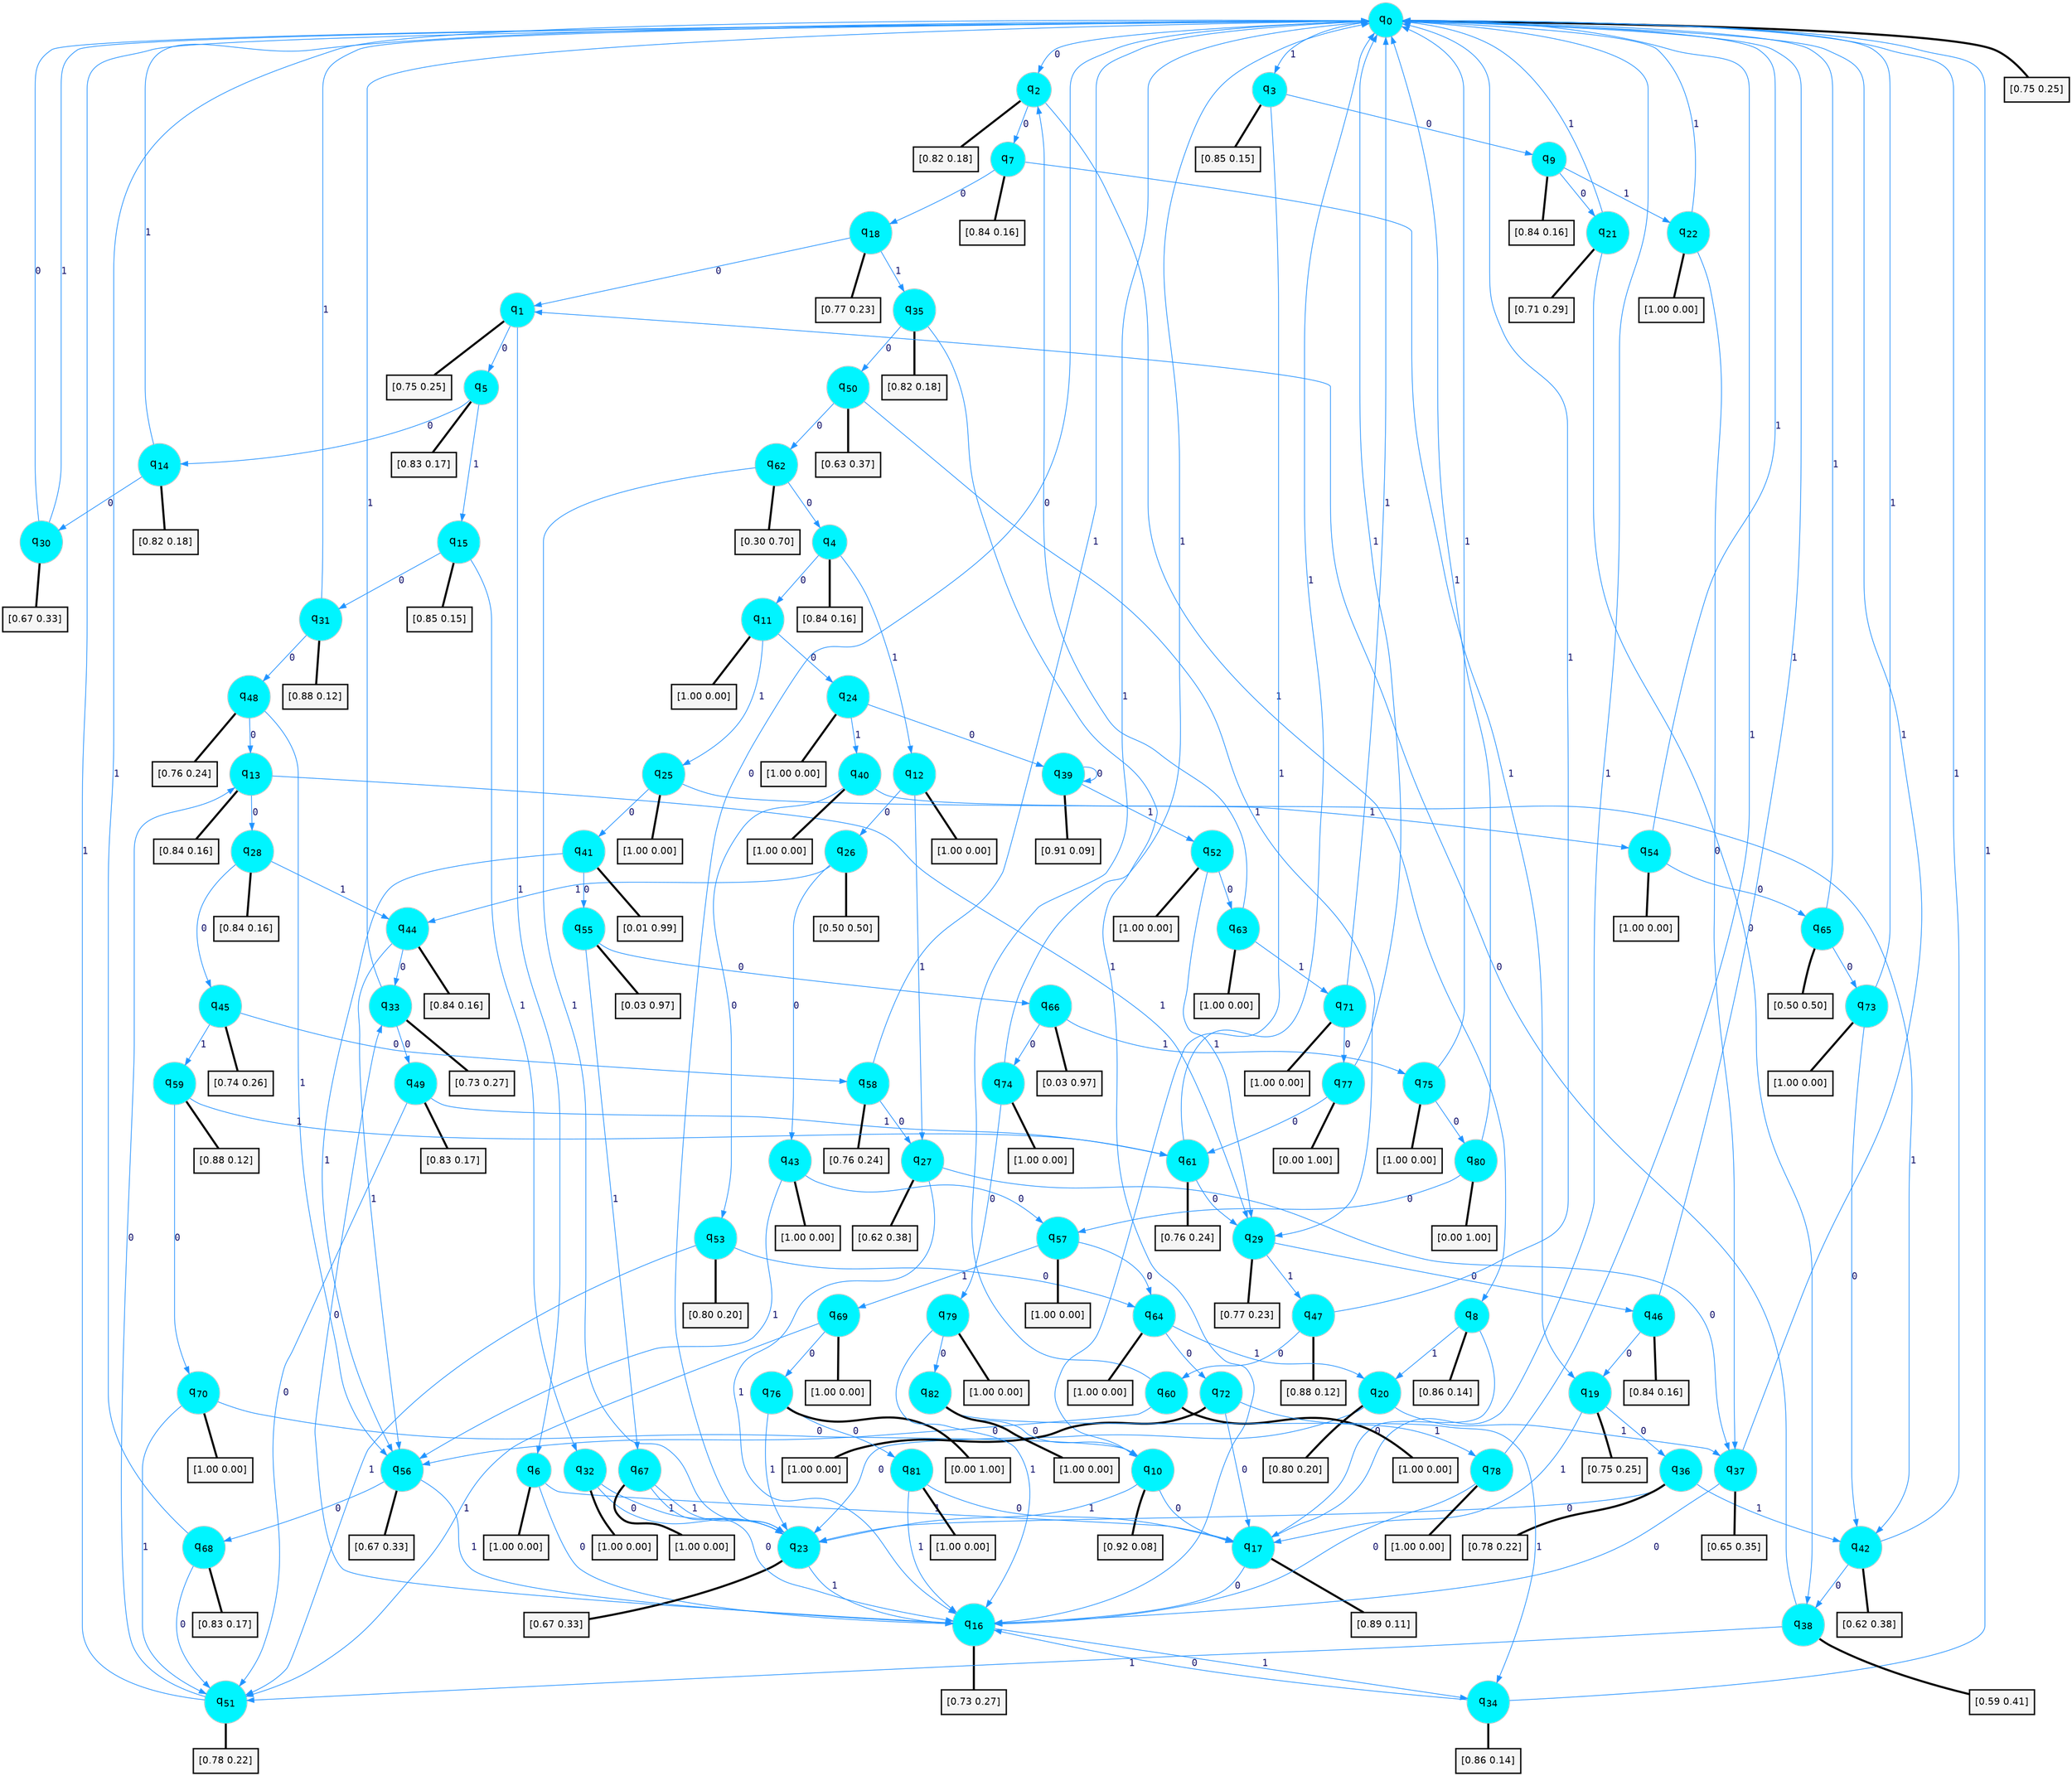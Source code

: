 digraph G {
graph [
bgcolor=transparent, dpi=300, rankdir=TD, size="40,25"];
node [
color=gray, fillcolor=turquoise1, fontcolor=black, fontname=Helvetica, fontsize=16, fontweight=bold, shape=circle, style=filled];
edge [
arrowsize=1, color=dodgerblue1, fontcolor=midnightblue, fontname=courier, fontweight=bold, penwidth=1, style=solid, weight=20];
0[label=<q<SUB>0</SUB>>];
1[label=<q<SUB>1</SUB>>];
2[label=<q<SUB>2</SUB>>];
3[label=<q<SUB>3</SUB>>];
4[label=<q<SUB>4</SUB>>];
5[label=<q<SUB>5</SUB>>];
6[label=<q<SUB>6</SUB>>];
7[label=<q<SUB>7</SUB>>];
8[label=<q<SUB>8</SUB>>];
9[label=<q<SUB>9</SUB>>];
10[label=<q<SUB>10</SUB>>];
11[label=<q<SUB>11</SUB>>];
12[label=<q<SUB>12</SUB>>];
13[label=<q<SUB>13</SUB>>];
14[label=<q<SUB>14</SUB>>];
15[label=<q<SUB>15</SUB>>];
16[label=<q<SUB>16</SUB>>];
17[label=<q<SUB>17</SUB>>];
18[label=<q<SUB>18</SUB>>];
19[label=<q<SUB>19</SUB>>];
20[label=<q<SUB>20</SUB>>];
21[label=<q<SUB>21</SUB>>];
22[label=<q<SUB>22</SUB>>];
23[label=<q<SUB>23</SUB>>];
24[label=<q<SUB>24</SUB>>];
25[label=<q<SUB>25</SUB>>];
26[label=<q<SUB>26</SUB>>];
27[label=<q<SUB>27</SUB>>];
28[label=<q<SUB>28</SUB>>];
29[label=<q<SUB>29</SUB>>];
30[label=<q<SUB>30</SUB>>];
31[label=<q<SUB>31</SUB>>];
32[label=<q<SUB>32</SUB>>];
33[label=<q<SUB>33</SUB>>];
34[label=<q<SUB>34</SUB>>];
35[label=<q<SUB>35</SUB>>];
36[label=<q<SUB>36</SUB>>];
37[label=<q<SUB>37</SUB>>];
38[label=<q<SUB>38</SUB>>];
39[label=<q<SUB>39</SUB>>];
40[label=<q<SUB>40</SUB>>];
41[label=<q<SUB>41</SUB>>];
42[label=<q<SUB>42</SUB>>];
43[label=<q<SUB>43</SUB>>];
44[label=<q<SUB>44</SUB>>];
45[label=<q<SUB>45</SUB>>];
46[label=<q<SUB>46</SUB>>];
47[label=<q<SUB>47</SUB>>];
48[label=<q<SUB>48</SUB>>];
49[label=<q<SUB>49</SUB>>];
50[label=<q<SUB>50</SUB>>];
51[label=<q<SUB>51</SUB>>];
52[label=<q<SUB>52</SUB>>];
53[label=<q<SUB>53</SUB>>];
54[label=<q<SUB>54</SUB>>];
55[label=<q<SUB>55</SUB>>];
56[label=<q<SUB>56</SUB>>];
57[label=<q<SUB>57</SUB>>];
58[label=<q<SUB>58</SUB>>];
59[label=<q<SUB>59</SUB>>];
60[label=<q<SUB>60</SUB>>];
61[label=<q<SUB>61</SUB>>];
62[label=<q<SUB>62</SUB>>];
63[label=<q<SUB>63</SUB>>];
64[label=<q<SUB>64</SUB>>];
65[label=<q<SUB>65</SUB>>];
66[label=<q<SUB>66</SUB>>];
67[label=<q<SUB>67</SUB>>];
68[label=<q<SUB>68</SUB>>];
69[label=<q<SUB>69</SUB>>];
70[label=<q<SUB>70</SUB>>];
71[label=<q<SUB>71</SUB>>];
72[label=<q<SUB>72</SUB>>];
73[label=<q<SUB>73</SUB>>];
74[label=<q<SUB>74</SUB>>];
75[label=<q<SUB>75</SUB>>];
76[label=<q<SUB>76</SUB>>];
77[label=<q<SUB>77</SUB>>];
78[label=<q<SUB>78</SUB>>];
79[label=<q<SUB>79</SUB>>];
80[label=<q<SUB>80</SUB>>];
81[label=<q<SUB>81</SUB>>];
82[label=<q<SUB>82</SUB>>];
83[label="[0.75 0.25]", shape=box,fontcolor=black, fontname=Helvetica, fontsize=14, penwidth=2, fillcolor=whitesmoke,color=black];
84[label="[0.75 0.25]", shape=box,fontcolor=black, fontname=Helvetica, fontsize=14, penwidth=2, fillcolor=whitesmoke,color=black];
85[label="[0.82 0.18]", shape=box,fontcolor=black, fontname=Helvetica, fontsize=14, penwidth=2, fillcolor=whitesmoke,color=black];
86[label="[0.85 0.15]", shape=box,fontcolor=black, fontname=Helvetica, fontsize=14, penwidth=2, fillcolor=whitesmoke,color=black];
87[label="[0.84 0.16]", shape=box,fontcolor=black, fontname=Helvetica, fontsize=14, penwidth=2, fillcolor=whitesmoke,color=black];
88[label="[0.83 0.17]", shape=box,fontcolor=black, fontname=Helvetica, fontsize=14, penwidth=2, fillcolor=whitesmoke,color=black];
89[label="[1.00 0.00]", shape=box,fontcolor=black, fontname=Helvetica, fontsize=14, penwidth=2, fillcolor=whitesmoke,color=black];
90[label="[0.84 0.16]", shape=box,fontcolor=black, fontname=Helvetica, fontsize=14, penwidth=2, fillcolor=whitesmoke,color=black];
91[label="[0.86 0.14]", shape=box,fontcolor=black, fontname=Helvetica, fontsize=14, penwidth=2, fillcolor=whitesmoke,color=black];
92[label="[0.84 0.16]", shape=box,fontcolor=black, fontname=Helvetica, fontsize=14, penwidth=2, fillcolor=whitesmoke,color=black];
93[label="[0.92 0.08]", shape=box,fontcolor=black, fontname=Helvetica, fontsize=14, penwidth=2, fillcolor=whitesmoke,color=black];
94[label="[1.00 0.00]", shape=box,fontcolor=black, fontname=Helvetica, fontsize=14, penwidth=2, fillcolor=whitesmoke,color=black];
95[label="[1.00 0.00]", shape=box,fontcolor=black, fontname=Helvetica, fontsize=14, penwidth=2, fillcolor=whitesmoke,color=black];
96[label="[0.84 0.16]", shape=box,fontcolor=black, fontname=Helvetica, fontsize=14, penwidth=2, fillcolor=whitesmoke,color=black];
97[label="[0.82 0.18]", shape=box,fontcolor=black, fontname=Helvetica, fontsize=14, penwidth=2, fillcolor=whitesmoke,color=black];
98[label="[0.85 0.15]", shape=box,fontcolor=black, fontname=Helvetica, fontsize=14, penwidth=2, fillcolor=whitesmoke,color=black];
99[label="[0.73 0.27]", shape=box,fontcolor=black, fontname=Helvetica, fontsize=14, penwidth=2, fillcolor=whitesmoke,color=black];
100[label="[0.89 0.11]", shape=box,fontcolor=black, fontname=Helvetica, fontsize=14, penwidth=2, fillcolor=whitesmoke,color=black];
101[label="[0.77 0.23]", shape=box,fontcolor=black, fontname=Helvetica, fontsize=14, penwidth=2, fillcolor=whitesmoke,color=black];
102[label="[0.75 0.25]", shape=box,fontcolor=black, fontname=Helvetica, fontsize=14, penwidth=2, fillcolor=whitesmoke,color=black];
103[label="[0.80 0.20]", shape=box,fontcolor=black, fontname=Helvetica, fontsize=14, penwidth=2, fillcolor=whitesmoke,color=black];
104[label="[0.71 0.29]", shape=box,fontcolor=black, fontname=Helvetica, fontsize=14, penwidth=2, fillcolor=whitesmoke,color=black];
105[label="[1.00 0.00]", shape=box,fontcolor=black, fontname=Helvetica, fontsize=14, penwidth=2, fillcolor=whitesmoke,color=black];
106[label="[0.67 0.33]", shape=box,fontcolor=black, fontname=Helvetica, fontsize=14, penwidth=2, fillcolor=whitesmoke,color=black];
107[label="[1.00 0.00]", shape=box,fontcolor=black, fontname=Helvetica, fontsize=14, penwidth=2, fillcolor=whitesmoke,color=black];
108[label="[1.00 0.00]", shape=box,fontcolor=black, fontname=Helvetica, fontsize=14, penwidth=2, fillcolor=whitesmoke,color=black];
109[label="[0.50 0.50]", shape=box,fontcolor=black, fontname=Helvetica, fontsize=14, penwidth=2, fillcolor=whitesmoke,color=black];
110[label="[0.62 0.38]", shape=box,fontcolor=black, fontname=Helvetica, fontsize=14, penwidth=2, fillcolor=whitesmoke,color=black];
111[label="[0.84 0.16]", shape=box,fontcolor=black, fontname=Helvetica, fontsize=14, penwidth=2, fillcolor=whitesmoke,color=black];
112[label="[0.77 0.23]", shape=box,fontcolor=black, fontname=Helvetica, fontsize=14, penwidth=2, fillcolor=whitesmoke,color=black];
113[label="[0.67 0.33]", shape=box,fontcolor=black, fontname=Helvetica, fontsize=14, penwidth=2, fillcolor=whitesmoke,color=black];
114[label="[0.88 0.12]", shape=box,fontcolor=black, fontname=Helvetica, fontsize=14, penwidth=2, fillcolor=whitesmoke,color=black];
115[label="[1.00 0.00]", shape=box,fontcolor=black, fontname=Helvetica, fontsize=14, penwidth=2, fillcolor=whitesmoke,color=black];
116[label="[0.73 0.27]", shape=box,fontcolor=black, fontname=Helvetica, fontsize=14, penwidth=2, fillcolor=whitesmoke,color=black];
117[label="[0.86 0.14]", shape=box,fontcolor=black, fontname=Helvetica, fontsize=14, penwidth=2, fillcolor=whitesmoke,color=black];
118[label="[0.82 0.18]", shape=box,fontcolor=black, fontname=Helvetica, fontsize=14, penwidth=2, fillcolor=whitesmoke,color=black];
119[label="[0.78 0.22]", shape=box,fontcolor=black, fontname=Helvetica, fontsize=14, penwidth=2, fillcolor=whitesmoke,color=black];
120[label="[0.65 0.35]", shape=box,fontcolor=black, fontname=Helvetica, fontsize=14, penwidth=2, fillcolor=whitesmoke,color=black];
121[label="[0.59 0.41]", shape=box,fontcolor=black, fontname=Helvetica, fontsize=14, penwidth=2, fillcolor=whitesmoke,color=black];
122[label="[0.91 0.09]", shape=box,fontcolor=black, fontname=Helvetica, fontsize=14, penwidth=2, fillcolor=whitesmoke,color=black];
123[label="[1.00 0.00]", shape=box,fontcolor=black, fontname=Helvetica, fontsize=14, penwidth=2, fillcolor=whitesmoke,color=black];
124[label="[0.01 0.99]", shape=box,fontcolor=black, fontname=Helvetica, fontsize=14, penwidth=2, fillcolor=whitesmoke,color=black];
125[label="[0.62 0.38]", shape=box,fontcolor=black, fontname=Helvetica, fontsize=14, penwidth=2, fillcolor=whitesmoke,color=black];
126[label="[1.00 0.00]", shape=box,fontcolor=black, fontname=Helvetica, fontsize=14, penwidth=2, fillcolor=whitesmoke,color=black];
127[label="[0.84 0.16]", shape=box,fontcolor=black, fontname=Helvetica, fontsize=14, penwidth=2, fillcolor=whitesmoke,color=black];
128[label="[0.74 0.26]", shape=box,fontcolor=black, fontname=Helvetica, fontsize=14, penwidth=2, fillcolor=whitesmoke,color=black];
129[label="[0.84 0.16]", shape=box,fontcolor=black, fontname=Helvetica, fontsize=14, penwidth=2, fillcolor=whitesmoke,color=black];
130[label="[0.88 0.12]", shape=box,fontcolor=black, fontname=Helvetica, fontsize=14, penwidth=2, fillcolor=whitesmoke,color=black];
131[label="[0.76 0.24]", shape=box,fontcolor=black, fontname=Helvetica, fontsize=14, penwidth=2, fillcolor=whitesmoke,color=black];
132[label="[0.83 0.17]", shape=box,fontcolor=black, fontname=Helvetica, fontsize=14, penwidth=2, fillcolor=whitesmoke,color=black];
133[label="[0.63 0.37]", shape=box,fontcolor=black, fontname=Helvetica, fontsize=14, penwidth=2, fillcolor=whitesmoke,color=black];
134[label="[0.78 0.22]", shape=box,fontcolor=black, fontname=Helvetica, fontsize=14, penwidth=2, fillcolor=whitesmoke,color=black];
135[label="[1.00 0.00]", shape=box,fontcolor=black, fontname=Helvetica, fontsize=14, penwidth=2, fillcolor=whitesmoke,color=black];
136[label="[0.80 0.20]", shape=box,fontcolor=black, fontname=Helvetica, fontsize=14, penwidth=2, fillcolor=whitesmoke,color=black];
137[label="[1.00 0.00]", shape=box,fontcolor=black, fontname=Helvetica, fontsize=14, penwidth=2, fillcolor=whitesmoke,color=black];
138[label="[0.03 0.97]", shape=box,fontcolor=black, fontname=Helvetica, fontsize=14, penwidth=2, fillcolor=whitesmoke,color=black];
139[label="[0.67 0.33]", shape=box,fontcolor=black, fontname=Helvetica, fontsize=14, penwidth=2, fillcolor=whitesmoke,color=black];
140[label="[1.00 0.00]", shape=box,fontcolor=black, fontname=Helvetica, fontsize=14, penwidth=2, fillcolor=whitesmoke,color=black];
141[label="[0.76 0.24]", shape=box,fontcolor=black, fontname=Helvetica, fontsize=14, penwidth=2, fillcolor=whitesmoke,color=black];
142[label="[0.88 0.12]", shape=box,fontcolor=black, fontname=Helvetica, fontsize=14, penwidth=2, fillcolor=whitesmoke,color=black];
143[label="[1.00 0.00]", shape=box,fontcolor=black, fontname=Helvetica, fontsize=14, penwidth=2, fillcolor=whitesmoke,color=black];
144[label="[0.76 0.24]", shape=box,fontcolor=black, fontname=Helvetica, fontsize=14, penwidth=2, fillcolor=whitesmoke,color=black];
145[label="[0.30 0.70]", shape=box,fontcolor=black, fontname=Helvetica, fontsize=14, penwidth=2, fillcolor=whitesmoke,color=black];
146[label="[1.00 0.00]", shape=box,fontcolor=black, fontname=Helvetica, fontsize=14, penwidth=2, fillcolor=whitesmoke,color=black];
147[label="[1.00 0.00]", shape=box,fontcolor=black, fontname=Helvetica, fontsize=14, penwidth=2, fillcolor=whitesmoke,color=black];
148[label="[0.50 0.50]", shape=box,fontcolor=black, fontname=Helvetica, fontsize=14, penwidth=2, fillcolor=whitesmoke,color=black];
149[label="[0.03 0.97]", shape=box,fontcolor=black, fontname=Helvetica, fontsize=14, penwidth=2, fillcolor=whitesmoke,color=black];
150[label="[1.00 0.00]", shape=box,fontcolor=black, fontname=Helvetica, fontsize=14, penwidth=2, fillcolor=whitesmoke,color=black];
151[label="[0.83 0.17]", shape=box,fontcolor=black, fontname=Helvetica, fontsize=14, penwidth=2, fillcolor=whitesmoke,color=black];
152[label="[1.00 0.00]", shape=box,fontcolor=black, fontname=Helvetica, fontsize=14, penwidth=2, fillcolor=whitesmoke,color=black];
153[label="[1.00 0.00]", shape=box,fontcolor=black, fontname=Helvetica, fontsize=14, penwidth=2, fillcolor=whitesmoke,color=black];
154[label="[1.00 0.00]", shape=box,fontcolor=black, fontname=Helvetica, fontsize=14, penwidth=2, fillcolor=whitesmoke,color=black];
155[label="[1.00 0.00]", shape=box,fontcolor=black, fontname=Helvetica, fontsize=14, penwidth=2, fillcolor=whitesmoke,color=black];
156[label="[1.00 0.00]", shape=box,fontcolor=black, fontname=Helvetica, fontsize=14, penwidth=2, fillcolor=whitesmoke,color=black];
157[label="[1.00 0.00]", shape=box,fontcolor=black, fontname=Helvetica, fontsize=14, penwidth=2, fillcolor=whitesmoke,color=black];
158[label="[1.00 0.00]", shape=box,fontcolor=black, fontname=Helvetica, fontsize=14, penwidth=2, fillcolor=whitesmoke,color=black];
159[label="[0.00 1.00]", shape=box,fontcolor=black, fontname=Helvetica, fontsize=14, penwidth=2, fillcolor=whitesmoke,color=black];
160[label="[0.00 1.00]", shape=box,fontcolor=black, fontname=Helvetica, fontsize=14, penwidth=2, fillcolor=whitesmoke,color=black];
161[label="[1.00 0.00]", shape=box,fontcolor=black, fontname=Helvetica, fontsize=14, penwidth=2, fillcolor=whitesmoke,color=black];
162[label="[1.00 0.00]", shape=box,fontcolor=black, fontname=Helvetica, fontsize=14, penwidth=2, fillcolor=whitesmoke,color=black];
163[label="[0.00 1.00]", shape=box,fontcolor=black, fontname=Helvetica, fontsize=14, penwidth=2, fillcolor=whitesmoke,color=black];
164[label="[1.00 0.00]", shape=box,fontcolor=black, fontname=Helvetica, fontsize=14, penwidth=2, fillcolor=whitesmoke,color=black];
165[label="[1.00 0.00]", shape=box,fontcolor=black, fontname=Helvetica, fontsize=14, penwidth=2, fillcolor=whitesmoke,color=black];
0->2 [label=0];
0->3 [label=1];
0->83 [arrowhead=none, penwidth=3,color=black];
1->5 [label=0];
1->6 [label=1];
1->84 [arrowhead=none, penwidth=3,color=black];
2->7 [label=0];
2->8 [label=1];
2->85 [arrowhead=none, penwidth=3,color=black];
3->9 [label=0];
3->10 [label=1];
3->86 [arrowhead=none, penwidth=3,color=black];
4->11 [label=0];
4->12 [label=1];
4->87 [arrowhead=none, penwidth=3,color=black];
5->14 [label=0];
5->15 [label=1];
5->88 [arrowhead=none, penwidth=3,color=black];
6->16 [label=0];
6->17 [label=1];
6->89 [arrowhead=none, penwidth=3,color=black];
7->18 [label=0];
7->19 [label=1];
7->90 [arrowhead=none, penwidth=3,color=black];
8->17 [label=0];
8->20 [label=1];
8->91 [arrowhead=none, penwidth=3,color=black];
9->21 [label=0];
9->22 [label=1];
9->92 [arrowhead=none, penwidth=3,color=black];
10->17 [label=0];
10->23 [label=1];
10->93 [arrowhead=none, penwidth=3,color=black];
11->24 [label=0];
11->25 [label=1];
11->94 [arrowhead=none, penwidth=3,color=black];
12->26 [label=0];
12->27 [label=1];
12->95 [arrowhead=none, penwidth=3,color=black];
13->28 [label=0];
13->29 [label=1];
13->96 [arrowhead=none, penwidth=3,color=black];
14->30 [label=0];
14->0 [label=1];
14->97 [arrowhead=none, penwidth=3,color=black];
15->31 [label=0];
15->32 [label=1];
15->98 [arrowhead=none, penwidth=3,color=black];
16->33 [label=0];
16->34 [label=1];
16->99 [arrowhead=none, penwidth=3,color=black];
17->16 [label=0];
17->0 [label=1];
17->100 [arrowhead=none, penwidth=3,color=black];
18->1 [label=0];
18->35 [label=1];
18->101 [arrowhead=none, penwidth=3,color=black];
19->36 [label=0];
19->17 [label=1];
19->102 [arrowhead=none, penwidth=3,color=black];
20->23 [label=0];
20->37 [label=1];
20->103 [arrowhead=none, penwidth=3,color=black];
21->38 [label=0];
21->0 [label=1];
21->104 [arrowhead=none, penwidth=3,color=black];
22->37 [label=0];
22->0 [label=1];
22->105 [arrowhead=none, penwidth=3,color=black];
23->0 [label=0];
23->16 [label=1];
23->106 [arrowhead=none, penwidth=3,color=black];
24->39 [label=0];
24->40 [label=1];
24->107 [arrowhead=none, penwidth=3,color=black];
25->41 [label=0];
25->42 [label=1];
25->108 [arrowhead=none, penwidth=3,color=black];
26->43 [label=0];
26->44 [label=1];
26->109 [arrowhead=none, penwidth=3,color=black];
27->37 [label=0];
27->16 [label=1];
27->110 [arrowhead=none, penwidth=3,color=black];
28->45 [label=0];
28->44 [label=1];
28->111 [arrowhead=none, penwidth=3,color=black];
29->46 [label=0];
29->47 [label=1];
29->112 [arrowhead=none, penwidth=3,color=black];
30->0 [label=0];
30->0 [label=1];
30->113 [arrowhead=none, penwidth=3,color=black];
31->48 [label=0];
31->0 [label=1];
31->114 [arrowhead=none, penwidth=3,color=black];
32->23 [label=0];
32->23 [label=1];
32->115 [arrowhead=none, penwidth=3,color=black];
33->49 [label=0];
33->0 [label=1];
33->116 [arrowhead=none, penwidth=3,color=black];
34->16 [label=0];
34->0 [label=1];
34->117 [arrowhead=none, penwidth=3,color=black];
35->50 [label=0];
35->16 [label=1];
35->118 [arrowhead=none, penwidth=3,color=black];
36->23 [label=0];
36->42 [label=1];
36->119 [arrowhead=none, penwidth=3,color=black];
37->16 [label=0];
37->0 [label=1];
37->120 [arrowhead=none, penwidth=3,color=black];
38->1 [label=0];
38->51 [label=1];
38->121 [arrowhead=none, penwidth=3,color=black];
39->39 [label=0];
39->52 [label=1];
39->122 [arrowhead=none, penwidth=3,color=black];
40->53 [label=0];
40->54 [label=1];
40->123 [arrowhead=none, penwidth=3,color=black];
41->55 [label=0];
41->56 [label=1];
41->124 [arrowhead=none, penwidth=3,color=black];
42->38 [label=0];
42->0 [label=1];
42->125 [arrowhead=none, penwidth=3,color=black];
43->57 [label=0];
43->56 [label=1];
43->126 [arrowhead=none, penwidth=3,color=black];
44->33 [label=0];
44->56 [label=1];
44->127 [arrowhead=none, penwidth=3,color=black];
45->58 [label=0];
45->59 [label=1];
45->128 [arrowhead=none, penwidth=3,color=black];
46->19 [label=0];
46->0 [label=1];
46->129 [arrowhead=none, penwidth=3,color=black];
47->60 [label=0];
47->0 [label=1];
47->130 [arrowhead=none, penwidth=3,color=black];
48->13 [label=0];
48->56 [label=1];
48->131 [arrowhead=none, penwidth=3,color=black];
49->51 [label=0];
49->61 [label=1];
49->132 [arrowhead=none, penwidth=3,color=black];
50->62 [label=0];
50->29 [label=1];
50->133 [arrowhead=none, penwidth=3,color=black];
51->13 [label=0];
51->0 [label=1];
51->134 [arrowhead=none, penwidth=3,color=black];
52->63 [label=0];
52->29 [label=1];
52->135 [arrowhead=none, penwidth=3,color=black];
53->64 [label=0];
53->51 [label=1];
53->136 [arrowhead=none, penwidth=3,color=black];
54->65 [label=0];
54->0 [label=1];
54->137 [arrowhead=none, penwidth=3,color=black];
55->66 [label=0];
55->67 [label=1];
55->138 [arrowhead=none, penwidth=3,color=black];
56->68 [label=0];
56->16 [label=1];
56->139 [arrowhead=none, penwidth=3,color=black];
57->64 [label=0];
57->69 [label=1];
57->140 [arrowhead=none, penwidth=3,color=black];
58->27 [label=0];
58->0 [label=1];
58->141 [arrowhead=none, penwidth=3,color=black];
59->70 [label=0];
59->61 [label=1];
59->142 [arrowhead=none, penwidth=3,color=black];
60->56 [label=0];
60->0 [label=1];
60->143 [arrowhead=none, penwidth=3,color=black];
61->29 [label=0];
61->0 [label=1];
61->144 [arrowhead=none, penwidth=3,color=black];
62->4 [label=0];
62->23 [label=1];
62->145 [arrowhead=none, penwidth=3,color=black];
63->2 [label=0];
63->71 [label=1];
63->146 [arrowhead=none, penwidth=3,color=black];
64->72 [label=0];
64->20 [label=1];
64->147 [arrowhead=none, penwidth=3,color=black];
65->73 [label=0];
65->0 [label=1];
65->148 [arrowhead=none, penwidth=3,color=black];
66->74 [label=0];
66->75 [label=1];
66->149 [arrowhead=none, penwidth=3,color=black];
67->16 [label=0];
67->23 [label=1];
67->150 [arrowhead=none, penwidth=3,color=black];
68->51 [label=0];
68->0 [label=1];
68->151 [arrowhead=none, penwidth=3,color=black];
69->76 [label=0];
69->51 [label=1];
69->152 [arrowhead=none, penwidth=3,color=black];
70->10 [label=0];
70->51 [label=1];
70->153 [arrowhead=none, penwidth=3,color=black];
71->77 [label=0];
71->0 [label=1];
71->154 [arrowhead=none, penwidth=3,color=black];
72->17 [label=0];
72->78 [label=1];
72->155 [arrowhead=none, penwidth=3,color=black];
73->42 [label=0];
73->0 [label=1];
73->156 [arrowhead=none, penwidth=3,color=black];
74->79 [label=0];
74->0 [label=1];
74->157 [arrowhead=none, penwidth=3,color=black];
75->80 [label=0];
75->0 [label=1];
75->158 [arrowhead=none, penwidth=3,color=black];
76->81 [label=0];
76->23 [label=1];
76->159 [arrowhead=none, penwidth=3,color=black];
77->61 [label=0];
77->0 [label=1];
77->160 [arrowhead=none, penwidth=3,color=black];
78->16 [label=0];
78->0 [label=1];
78->161 [arrowhead=none, penwidth=3,color=black];
79->82 [label=0];
79->16 [label=1];
79->162 [arrowhead=none, penwidth=3,color=black];
80->57 [label=0];
80->0 [label=1];
80->163 [arrowhead=none, penwidth=3,color=black];
81->17 [label=0];
81->16 [label=1];
81->164 [arrowhead=none, penwidth=3,color=black];
82->10 [label=0];
82->34 [label=1];
82->165 [arrowhead=none, penwidth=3,color=black];
}
